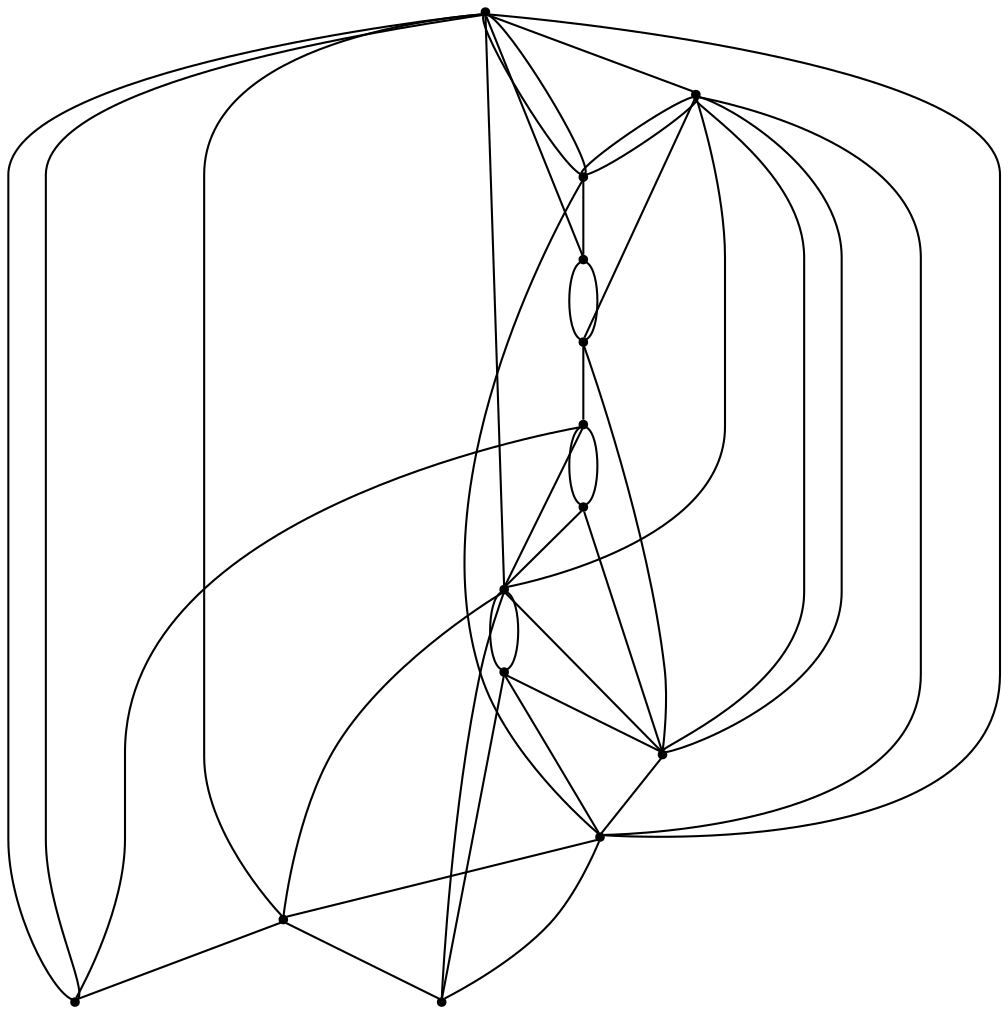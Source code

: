 graph {
  node [shape=point,comment="{\"directed\":false,\"doi\":\"10.1007/978-3-319-73915-1_17\",\"figure\":\"4 (1)\"}"]

  v0 [pos="1403.9486122062256,561.6098101772864"]
  v1 [pos="1338.561182789022,402.68849238945074"]
  v2 [pos="1331.6955095359704,682.9848530691642"]
  v3 [pos="1239.7631587391948,370.36282619211704"]
  v4 [pos="1291.1587516971958,610.2075291906591"]
  v5 [pos="1293.7070575364396,472.6997619468873"]
  v6 [pos="1188.3549752744893,614.8331483569629"]
  v7 [pos="1112.4605772473903,658.7345387501534"]
  v8 [pos="1063.911185968443,535.8913606179972"]
  v9 [pos="1459.0834902727433,406.57647905363865"]
  v10 [pos="1116.6143316624616,416.611387338549"]
  v11 [pos="1174.031811364872,479.81344617617253"]
  v12 [pos="1026.6156410594615,395.1332635477106"]
  v13 [pos="1237.764892713038,540.6421202566326"]

  v0 -- v6 [id="-1",pos="1403.9486122062256,561.6098101772864 1610.2814227496924,654.6639999246318 1610.2814227496924,476.47115272765086 1574.64253098989,371.5348894396441 1539.0035120532523,266.5986261516373 1467.7254741799768,234.92307996909915 1384.5705188259224,219.07907528926887 1301.407296977567,203.2434641777047 1206.3754241427337,203.2434641777047 1131.1343017248541,215.1202360990162 1055.8973125541247,227.001077629184 1000.4593402946501,250.76295145243466 961.2530747135777,295.1111324382465 922.0510059680734,339.463446620553 899.0848407365393,404.40219514069736 899.0848407365393,487.5560677882181 899.0848407365393,570.7141690136912 922.0510059680734,672.0873943665408 1004.8183263278414,716.8314719889055 1087.5815770288768,761.5797304984937 1230.1334559398597,749.698809483778 1188.3549752744893,614.8331483569629"]
  v7 -- v6 [id="-2",pos="1112.4605772473903,658.7345387501534 1188.3549752744893,614.8331483569629 1188.3549752744893,614.8331483569629 1188.3549752744893,614.8331483569629"]
  v5 -- v13 [id="-3",pos="1293.7070575364396,472.6997619468873 1237.764892713038,540.6421202566326 1237.764892713038,540.6421202566326 1237.764892713038,540.6421202566326"]
  v5 -- v3 [id="-4",pos="1293.7070575364396,472.6997619468873 1239.7631587391948,370.36282619211704 1239.7631587391948,370.36282619211704 1239.7631587391948,370.36282619211704"]
  v5 -- v1 [id="-5",pos="1293.7070575364396,472.6997619468873 1338.561182789022,402.68849238945074 1338.561182789022,402.68849238945074 1338.561182789022,402.68849238945074"]
  v1 -- v9 [id="-6",pos="1338.561182789022,402.68849238945074 1459.0834902727433,406.57647905363865 1459.0834902727433,406.57647905363865 1459.0834902727433,406.57647905363865"]
  v0 -- v9 [id="-7",pos="1403.9486122062256,561.6098101772864 1459.0834902727433,406.57647905363865 1459.0834902727433,406.57647905363865 1459.0834902727433,406.57647905363865"]
  v6 -- v13 [id="-8",pos="1188.3549752744893,614.8331483569629 1237.764892713038,540.6421202566326 1237.764892713038,540.6421202566326 1237.764892713038,540.6421202566326"]
  v1 -- v0 [id="-9",pos="1338.561182789022,402.68849238945074 1414.9421275941365,340.14275336136495 1451.1103293428562,355.482508068843 1472.8679966960417,374.02688898775034 1494.6297337079598,392.5712699066577 1501.9851331599116,414.3244738211274 1499.1763055733597,441.6118370790721 1496.3634083280754,468.9075303176446 1483.3862840442873,501.74151609618684 1403.9486122062256,561.6098101772864"]
  v11 -- v10 [id="-10",pos="1174.031811364872,479.81344617617253 1116.6143316624616,416.611387338549 1116.6143316624616,416.611387338549 1116.6143316624616,416.611387338549"]
  v12 -- v9 [id="-11",pos="1026.6156410594615,395.1332635477106 1071.6652522577842,328.8467493375598 1146.779340042624,284.14564938271633 1233.0005305170228,281.82176113032665 1328.7398300827276,279.2385705923051 1413.6176653250438,329.56574598944417 1459.0834902727433,406.57647905363865"]
  v4 -- v2 [id="-12",pos="1291.1587516971958,610.2075291906591 1331.6955095359704,682.9848530691642 1331.6955095359704,682.9848530691642 1331.6955095359704,682.9848530691642"]
  v12 -- v7 [id="-13",pos="1026.6156410594615,395.1332635477106 1002.1553705714887,565.4134080968894 1030.0306252377186,653.9722618005165 1112.4605772473903,658.7345387501534"]
  v3 -- v6 [id="-14",pos="1239.7631587391948,370.36282619211704 1171.8367391859404,244.0827521024396 1105.0344356807495,257.08057408838783 1052.3717799116998,277.67101444744367 999.7134481550537,298.2657787659092 961.1906308873984,326.4532250451207 941.6958845548282,384.1867310851676 922.192744551122,441.92437032170903 921.7093453997826,529.2038725349529 946.2799099982524,592.3215028857176 970.8504745967223,655.439101442663 1020.4708696978512,694.3948281371293 1069.4328067337183,705.0297334808822 1118.3906741108526,715.6688038149491 1166.6733596688707,697.9870210044836 1188.3549752744893,614.8331483569629"]
  v8 -- v6 [id="-15",pos="1063.911185968443,535.8913606179972 1093.3781700093823,581.7032892970392 1134.7514652771815,607.8363143616552 1188.3549752744893,614.8331483569629"]
  v10 -- v3 [id="-16",pos="1116.6143316624616,416.611387338549 1139.994075962703,359.3081311566899 1182.429933690234,343.78079291599124 1239.7631587391948,370.36282619211704"]
  v10 -- v5 [id="-17",pos="1116.6143316624616,416.611387338549 1192.2982202327719,417.06656355098164 1251.853478949768,435.37344464054024 1293.7070575364396,472.6997619468873"]
  v11 -- v13 [id="-18",pos="1174.031811364872,479.81344617617253 1237.764892713038,540.6421202566326 1237.764892713038,540.6421202566326 1237.764892713038,540.6421202566326"]
  v11 -- v6 [id="-19",pos="1174.031811364872,479.81344617617253 1157.3353409556657,496.4137471925807 1147.8158919010102,519.8438269977986 1149.1622540263866,545.2105343937587 1150.7032088799372,574.2921433227764 1166.1780734104875,599.3320614270336 1188.3549752744893,614.8331483569629"]
  v11 -- v5 [id="-20",pos="1174.031811364872,479.81344617617253 1188.6032437058939,463.895238213438 1209.2575495425656,453.7676270001916 1232.4922047059458,452.53434931121717 1255.607574650856,451.30761185124925 1277.114217694257,459.10269180469027 1293.7070575364396,472.6997619468873"]
  v6 -- v10 [id="-21",pos="1188.3549752744893,614.8331483569629 1108.780683721004,574.9523169055274 1085.6811735775573,509.08843183459464 1116.6143316624616,416.611387338549"]
  v10 -- v3 [id="-22",pos="1116.6143316624616,416.611387338549 1147.8722472646095,388.0645854779873 1189.3210784817181,370.00366091179865 1239.7631587391948,370.36282619211704"]
  v4 -- v13 [id="-23",pos="1291.1587516971958,610.2075291906591 1237.764892713038,540.6421202566326 1237.764892713038,540.6421202566326 1237.764892713038,540.6421202566326"]
  v5 -- v4 [id="-24",pos="1293.7070575364396,472.6997619468873 1311.7635653804086,487.99600769544554 1323.8187637312267,510.3798103476079 1325.1693984334258,535.8674755113308 1326.7598069009696,565.8347506530877 1313.1882416150756,593.0965938979302 1291.1587516971958,610.2075291906591"]
  v12 -- v3 [id="-25",pos="1026.6156410594615,395.1332635477106 1099.4541704972523,337.8757904654849 1170.736405206096,329.9579213220645 1239.7631587391948,370.36282619211704"]
  v3 -- v1 [id="-26",pos="1239.7631587391948,370.36282619211704 1273.5169056916538,369.7732571214992 1309.0811275165051,382.4251938411768 1338.561182789022,402.68849238945074"]
  v1 -- v0 [id="-27",pos="1338.561182789022,402.68849238945074 1379.152494922227,434.89448488604967 1406.0353502547161,484.34882026215143 1406.190708020045,540.1222515706033 1406.2104121705952,547.4295729075552 1405.7706902389803,554.6309284997224 1403.9486122062256,561.6098101772864"]
  v7 -- v2 [id="-28",pos="1112.4605772473903,658.7345387501534 1143.520061163783,691.2892476452702 1187.3901696500752,711.4345141538806 1235.9343729327686,711.3014458419252 1271.2052916868263,711.2048698972415 1303.9487418831218,700.4193629079622 1331.6955095359704,682.9848530691642"]
  v3 -- v1 [id="-29",pos="1239.7631587391948,370.36282619211704 1295.4104004813132,344.61843287636896 1327.60305435556,354.7990681315364 1338.561182789022,402.68849238945074"]
  v6 -- v11 [id="-30",pos="1188.3549752744893,614.8331483569629 1113.8148515733114,563.2713949104258 1109.343314040795,518.0939357386832 1174.031811364872,479.81344617617253"]
  v8 -- v7 [id="-31",pos="1063.911185968443,535.8913606179972 1037.9112014314373,587.6916551414615 1055.001415337179,629.031059842054 1112.4605772473903,658.7345387501534"]
  v5 -- v0 [id="-32",pos="1293.7070575364396,472.6997619468873 1346.3102581349417,491.7942156800543 1384.2038680094763,521.4235752471673 1403.9486122062256,561.6098101772864"]
  v4 -- v0 [id="-33",pos="1291.1587516971958,610.2075291906591 1263.9637659234984,691.4360953233148 1293.6643897081642,720.4736765338457 1324.6067681136349,723.1949095183113 1355.5408800248047,725.9203074930908 1387.7002135681778,702.3376872224329 1401.2440378304896,672.941694288174 1414.8003254226703,643.5457013539151 1409.737034075057,608.3446975305022 1403.9486122062256,561.6098101772864"]
  v9 -- v12 [id="-34",pos="1459.0834902727433,406.57647905363865 1481.4868397321616,442.7438331161716 1494.5597474998883,485.2214306614816 1495.7883146784154,530.8041190424201 1499.5972608985198,672.1248474855465 1388.1252385520704,789.7754590676042 1246.802778108859,793.588682565967 1105.4761208300793,797.3975821049199 987.8198705088379,685.9228563128668 984.0109242887335,544.6021278697403 982.5258948021531,489.503994582004 998.5655103608875,438.0039169328286 1026.6156410594615,395.1332635477106"]
  v4 -- v6 [id="-35",pos="1291.1587516971958,610.2075291906591 1277.453142166804,620.8447815474104 1260.4763848516684,627.556935250754 1241.8394477538668,628.5477302027286 1222.3162508345097,629.583830297877 1203.940632663318,624.1842538815266 1188.3549752744893,614.8331483569629"]
  v0 -- v2 [id="-36",pos="1403.9486122062256,561.6098101772864 1412.6291624887929,637.3197720925057 1388.9086478581087,677.4631886966308 1331.6955095359704,682.9848530691642"]
  v7 -- v8 [id="-37",pos="1112.4605772473903,658.7345387501534 1082.9811360627828,628.2755176334571 1064.8824729222706,586.7924856429117 1063.911185968443,535.8913606179972"]
  v0 -- v2 [id="-38",pos="1403.9486122062256,561.6098101772864 1398.7291204858243,611.7100715948028 1370.9200229167088,655.046686566152 1331.6955095359704,682.9848530691642"]
  v0 -- v3 [id="-39",pos="1403.9486122062256,561.6098101772864 1463.799779624979,581.1031809598294 1507.4983761511553,560.5876786326043 1529.8644574848743,524.3948348257425 1552.234735654161,488.1978578223859 1553.2723714541555,436.3193743490789 1536.4487837838212,394.05483309769795 1519.6377866201913,351.79448863045013 1484.9739596573686,319.1479592098517 1450.0934233670314,297.5740088479748 1415.2211535709948,276.00412809495424 1380.1281047887114,265.5026296165222 1342.0594995886722,275.03734164102707 1303.9826278943322,284.5679204690372 1262.9385934533727,314.13057660348977 1239.7631587391948,370.36282619211704"]
  v8 -- v10 [id="-40",pos="1063.911185968443,535.8913606179972 1064.6239569617123,492.46471203948045 1084.809227165349,448.55676075030783 1116.6143316624616,416.611387338549"]
  v10 -- v12 [id="-41",pos="1116.6143316624616,416.611387338549 1026.6156410594615,395.1332635477106 1026.6156410594615,395.1332635477106 1026.6156410594615,395.1332635477106"]
}